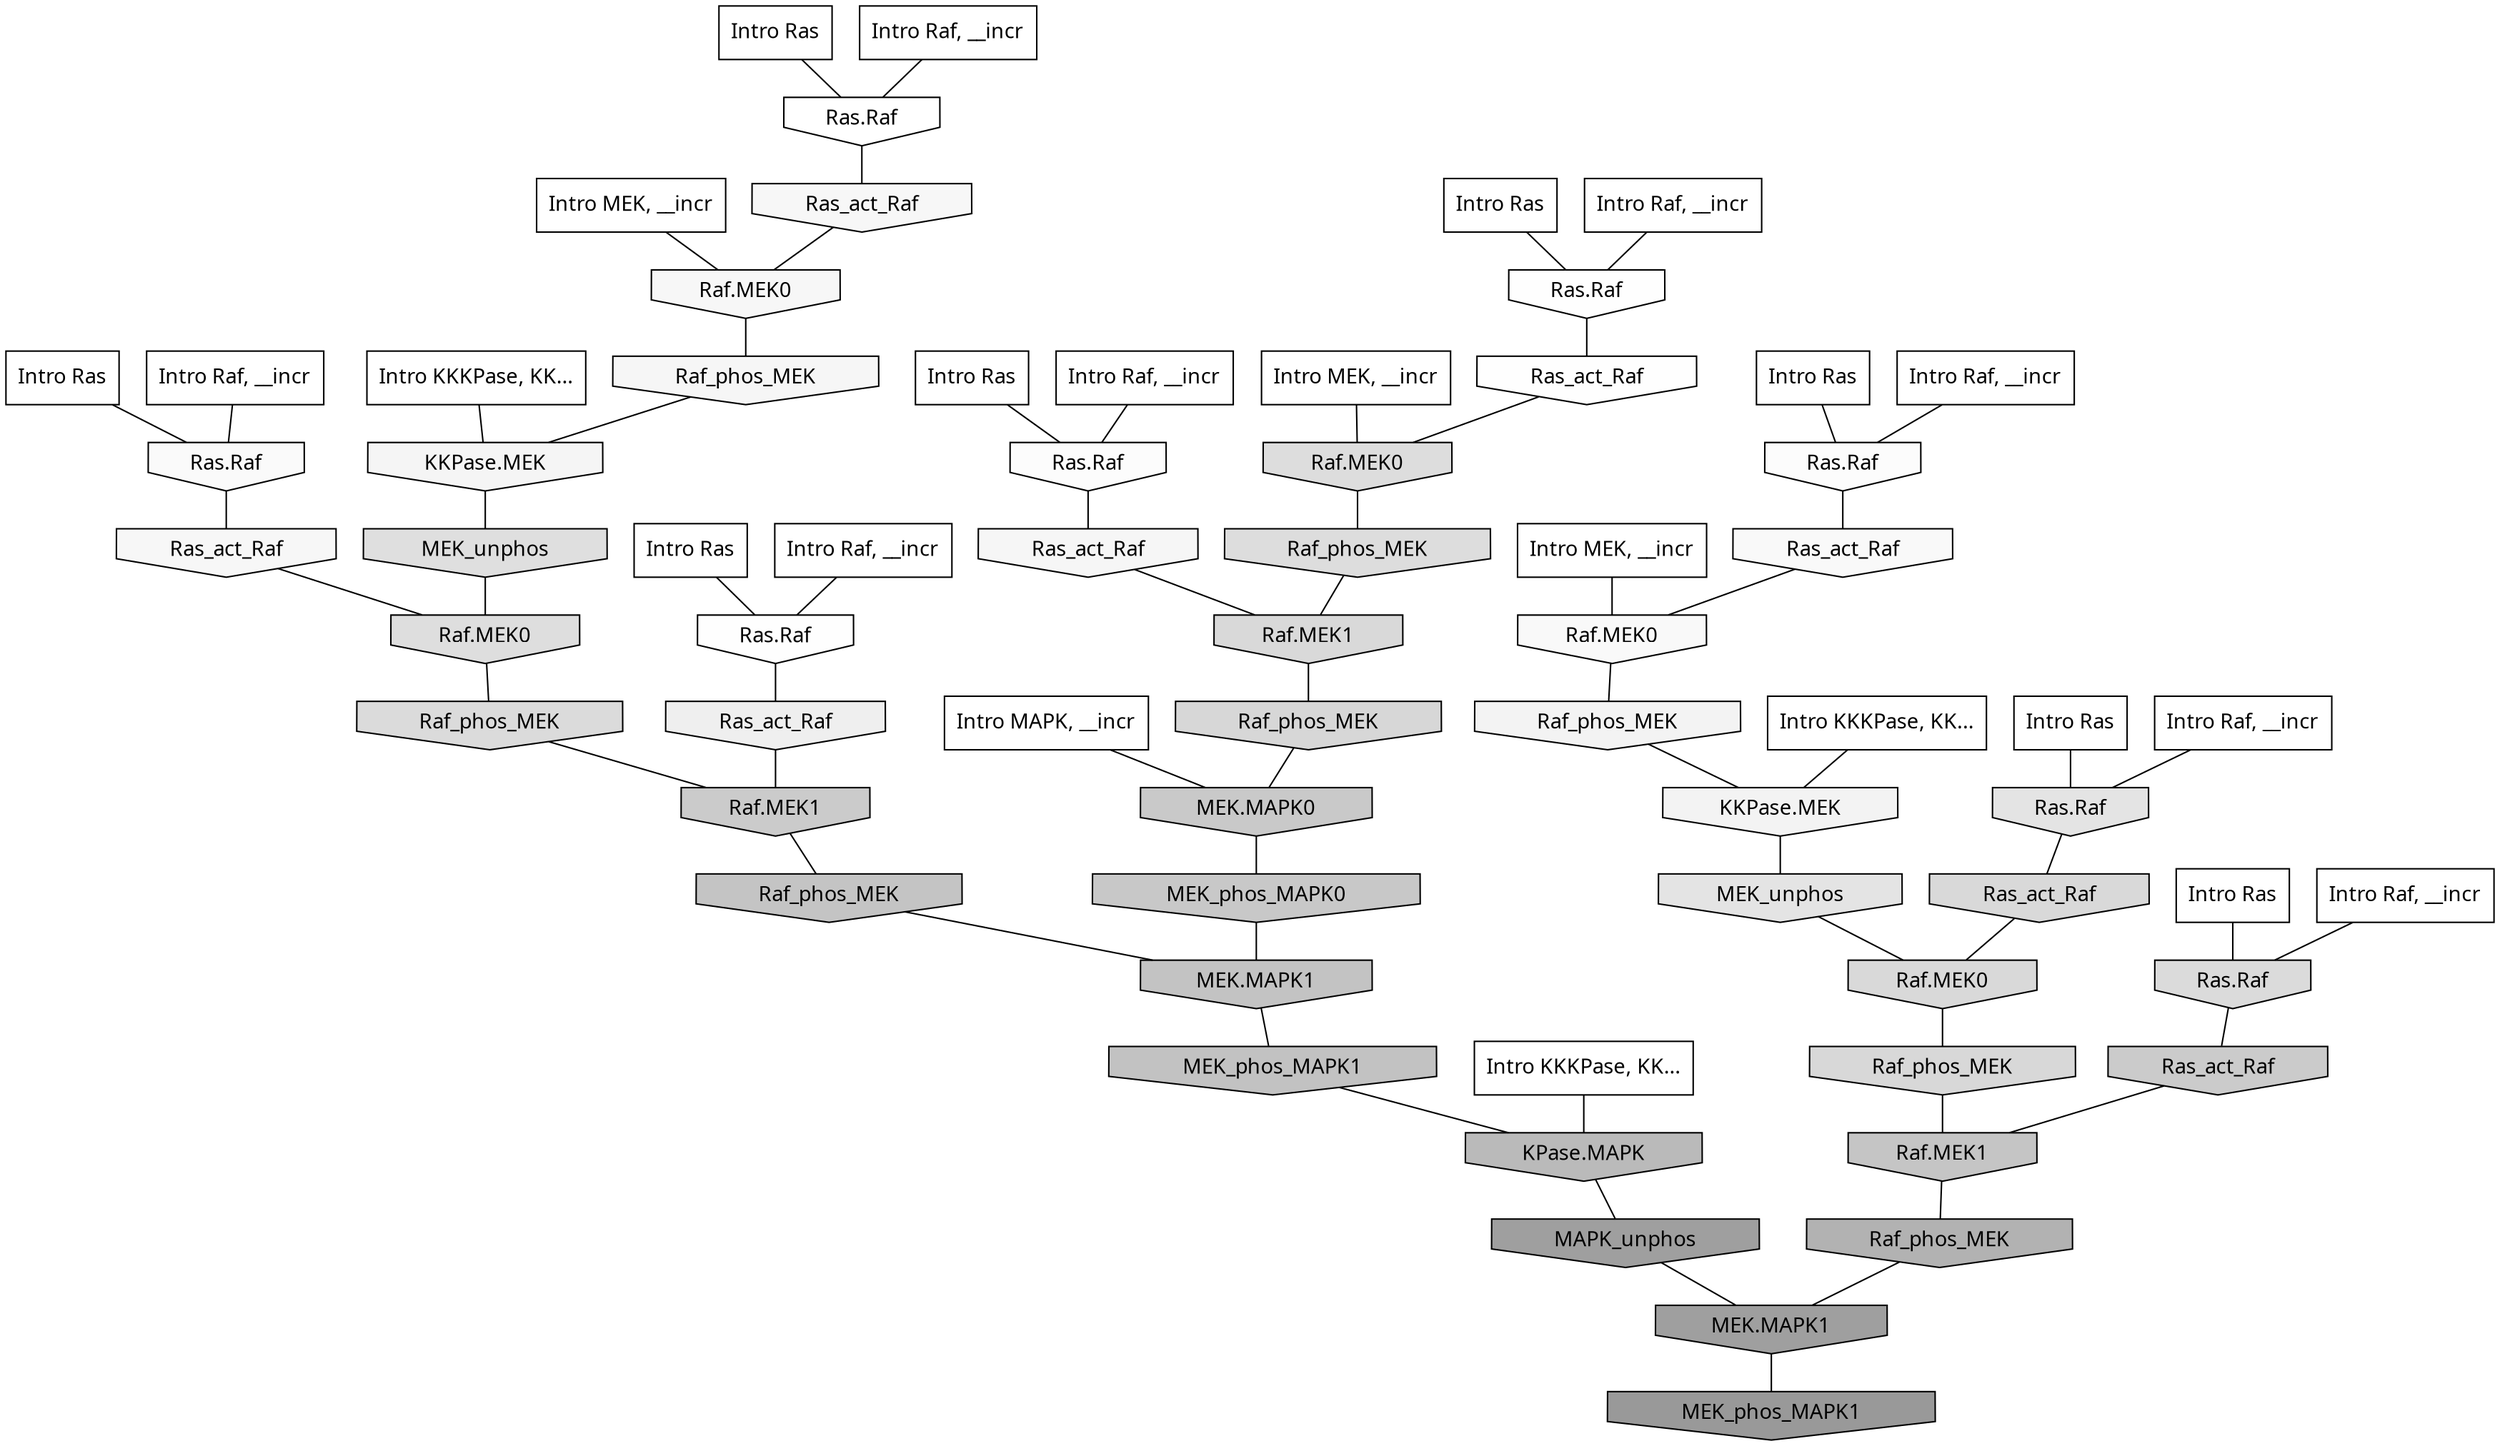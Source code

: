 digraph G{
  rankdir="TB";
  ranksep=0.30;
  node [fontname="CMU Serif"];
  edge [fontname="CMU Serif"];
  
  2 [label="Intro Ras", shape=rectangle, style=filled, fillcolor="0.000 0.000 1.000"]
  
  4 [label="Intro Ras", shape=rectangle, style=filled, fillcolor="0.000 0.000 1.000"]
  
  7 [label="Intro Ras", shape=rectangle, style=filled, fillcolor="0.000 0.000 1.000"]
  
  26 [label="Intro Ras", shape=rectangle, style=filled, fillcolor="0.000 0.000 1.000"]
  
  27 [label="Intro Ras", shape=rectangle, style=filled, fillcolor="0.000 0.000 1.000"]
  
  58 [label="Intro Ras", shape=rectangle, style=filled, fillcolor="0.000 0.000 1.000"]
  
  68 [label="Intro Ras", shape=rectangle, style=filled, fillcolor="0.000 0.000 1.000"]
  
  92 [label="Intro Ras", shape=rectangle, style=filled, fillcolor="0.000 0.000 1.000"]
  
  145 [label="Intro Raf, __incr", shape=rectangle, style=filled, fillcolor="0.000 0.000 1.000"]
  
  206 [label="Intro Raf, __incr", shape=rectangle, style=filled, fillcolor="0.000 0.000 1.000"]
  
  411 [label="Intro Raf, __incr", shape=rectangle, style=filled, fillcolor="0.000 0.000 1.000"]
  
  486 [label="Intro Raf, __incr", shape=rectangle, style=filled, fillcolor="0.000 0.000 1.000"]
  
  625 [label="Intro Raf, __incr", shape=rectangle, style=filled, fillcolor="0.000 0.000 1.000"]
  
  864 [label="Intro Raf, __incr", shape=rectangle, style=filled, fillcolor="0.000 0.000 1.000"]
  
  942 [label="Intro Raf, __incr", shape=rectangle, style=filled, fillcolor="0.000 0.000 1.000"]
  
  1075 [label="Intro Raf, __incr", shape=rectangle, style=filled, fillcolor="0.000 0.000 1.000"]
  
  1164 [label="Intro MEK, __incr", shape=rectangle, style=filled, fillcolor="0.000 0.000 1.000"]
  
  1283 [label="Intro MEK, __incr", shape=rectangle, style=filled, fillcolor="0.000 0.000 1.000"]
  
  1993 [label="Intro MEK, __incr", shape=rectangle, style=filled, fillcolor="0.000 0.000 1.000"]
  
  2335 [label="Intro MAPK, __incr", shape=rectangle, style=filled, fillcolor="0.000 0.000 1.000"]
  
  3127 [label="Intro KKKPase, KK...", shape=rectangle, style=filled, fillcolor="0.000 0.000 1.000"]
  
  3153 [label="Intro KKKPase, KK...", shape=rectangle, style=filled, fillcolor="0.000 0.000 1.000"]
  
  3193 [label="Intro KKKPase, KK...", shape=rectangle, style=filled, fillcolor="0.000 0.000 1.000"]
  
  3263 [label="Ras.Raf", shape=invhouse, style=filled, fillcolor="0.000 0.000 1.000"]
  
  3353 [label="Ras.Raf", shape=invhouse, style=filled, fillcolor="0.000 0.000 0.996"]
  
  3356 [label="Ras_act_Raf", shape=invhouse, style=filled, fillcolor="0.000 0.000 0.995"]
  
  3374 [label="Ras.Raf", shape=invhouse, style=filled, fillcolor="0.000 0.000 0.994"]
  
  3434 [label="Ras.Raf", shape=invhouse, style=filled, fillcolor="0.000 0.000 0.987"]
  
  3478 [label="Ras.Raf", shape=invhouse, style=filled, fillcolor="0.000 0.000 0.985"]
  
  3562 [label="Ras.Raf", shape=invhouse, style=filled, fillcolor="0.000 0.000 0.977"]
  
  3601 [label="Ras_act_Raf", shape=invhouse, style=filled, fillcolor="0.000 0.000 0.975"]
  
  3604 [label="Raf.MEK0", shape=invhouse, style=filled, fillcolor="0.000 0.000 0.975"]
  
  3715 [label="Ras_act_Raf", shape=invhouse, style=filled, fillcolor="0.000 0.000 0.967"]
  
  3718 [label="Raf.MEK0", shape=invhouse, style=filled, fillcolor="0.000 0.000 0.967"]
  
  3738 [label="Ras_act_Raf", shape=invhouse, style=filled, fillcolor="0.000 0.000 0.967"]
  
  3797 [label="Raf_phos_MEK", shape=invhouse, style=filled, fillcolor="0.000 0.000 0.964"]
  
  3836 [label="Ras_act_Raf", shape=invhouse, style=filled, fillcolor="0.000 0.000 0.962"]
  
  3887 [label="KKPase.MEK", shape=invhouse, style=filled, fillcolor="0.000 0.000 0.960"]
  
  4116 [label="Raf_phos_MEK", shape=invhouse, style=filled, fillcolor="0.000 0.000 0.952"]
  
  4137 [label="KKPase.MEK", shape=invhouse, style=filled, fillcolor="0.000 0.000 0.951"]
  
  4494 [label="Ras_act_Raf", shape=invhouse, style=filled, fillcolor="0.000 0.000 0.937"]
  
  5707 [label="Ras.Raf", shape=invhouse, style=filled, fillcolor="0.000 0.000 0.894"]
  
  5801 [label="MEK_unphos", shape=invhouse, style=filled, fillcolor="0.000 0.000 0.891"]
  
  6421 [label="MEK_unphos", shape=invhouse, style=filled, fillcolor="0.000 0.000 0.874"]
  
  6670 [label="Raf.MEK0", shape=invhouse, style=filled, fillcolor="0.000 0.000 0.868"]
  
  6717 [label="Raf.MEK0", shape=invhouse, style=filled, fillcolor="0.000 0.000 0.867"]
  
  6835 [label="Raf_phos_MEK", shape=invhouse, style=filled, fillcolor="0.000 0.000 0.864"]
  
  7226 [label="Ras.Raf", shape=invhouse, style=filled, fillcolor="0.000 0.000 0.856"]
  
  7258 [label="Raf_phos_MEK", shape=invhouse, style=filled, fillcolor="0.000 0.000 0.856"]
  
  7504 [label="Raf.MEK1", shape=invhouse, style=filled, fillcolor="0.000 0.000 0.851"]
  
  7529 [label="Ras_act_Raf", shape=invhouse, style=filled, fillcolor="0.000 0.000 0.851"]
  
  7534 [label="Raf.MEK0", shape=invhouse, style=filled, fillcolor="0.000 0.000 0.851"]
  
  7862 [label="Raf_phos_MEK", shape=invhouse, style=filled, fillcolor="0.000 0.000 0.845"]
  
  8041 [label="Raf_phos_MEK", shape=invhouse, style=filled, fillcolor="0.000 0.000 0.841"]
  
  11392 [label="Ras_act_Raf", shape=invhouse, style=filled, fillcolor="0.000 0.000 0.795"]
  
  11488 [label="Raf.MEK1", shape=invhouse, style=filled, fillcolor="0.000 0.000 0.794"]
  
  12227 [label="MEK.MAPK0", shape=invhouse, style=filled, fillcolor="0.000 0.000 0.786"]
  
  12558 [label="MEK_phos_MAPK0", shape=invhouse, style=filled, fillcolor="0.000 0.000 0.783"]
  
  13895 [label="Raf.MEK1", shape=invhouse, style=filled, fillcolor="0.000 0.000 0.771"]
  
  14184 [label="Raf_phos_MEK", shape=invhouse, style=filled, fillcolor="0.000 0.000 0.769"]
  
  14811 [label="MEK.MAPK1", shape=invhouse, style=filled, fillcolor="0.000 0.000 0.764"]
  
  15147 [label="MEK_phos_MAPK1", shape=invhouse, style=filled, fillcolor="0.000 0.000 0.761"]
  
  17531 [label="KPase.MAPK", shape=invhouse, style=filled, fillcolor="0.000 0.000 0.727"]
  
  18799 [label="Raf_phos_MEK", shape=invhouse, style=filled, fillcolor="0.000 0.000 0.697"]
  
  21042 [label="MAPK_unphos", shape=invhouse, style=filled, fillcolor="0.000 0.000 0.624"]
  
  21044 [label="MEK.MAPK1", shape=invhouse, style=filled, fillcolor="0.000 0.000 0.624"]
  
  21620 [label="MEK_phos_MAPK1", shape=invhouse, style=filled, fillcolor="0.000 0.000 0.600"]
  
  
  21044 -> 21620 [dir=none, color="0.000 0.000 0.000"] 
  21042 -> 21044 [dir=none, color="0.000 0.000 0.000"] 
  18799 -> 21044 [dir=none, color="0.000 0.000 0.000"] 
  17531 -> 21042 [dir=none, color="0.000 0.000 0.000"] 
  15147 -> 17531 [dir=none, color="0.000 0.000 0.000"] 
  14811 -> 15147 [dir=none, color="0.000 0.000 0.000"] 
  14184 -> 14811 [dir=none, color="0.000 0.000 0.000"] 
  13895 -> 18799 [dir=none, color="0.000 0.000 0.000"] 
  12558 -> 14811 [dir=none, color="0.000 0.000 0.000"] 
  12227 -> 12558 [dir=none, color="0.000 0.000 0.000"] 
  11488 -> 14184 [dir=none, color="0.000 0.000 0.000"] 
  11392 -> 13895 [dir=none, color="0.000 0.000 0.000"] 
  8041 -> 12227 [dir=none, color="0.000 0.000 0.000"] 
  7862 -> 13895 [dir=none, color="0.000 0.000 0.000"] 
  7534 -> 7862 [dir=none, color="0.000 0.000 0.000"] 
  7529 -> 7534 [dir=none, color="0.000 0.000 0.000"] 
  7504 -> 8041 [dir=none, color="0.000 0.000 0.000"] 
  7258 -> 11488 [dir=none, color="0.000 0.000 0.000"] 
  7226 -> 11392 [dir=none, color="0.000 0.000 0.000"] 
  6835 -> 7504 [dir=none, color="0.000 0.000 0.000"] 
  6717 -> 6835 [dir=none, color="0.000 0.000 0.000"] 
  6670 -> 7258 [dir=none, color="0.000 0.000 0.000"] 
  6421 -> 6670 [dir=none, color="0.000 0.000 0.000"] 
  5801 -> 7534 [dir=none, color="0.000 0.000 0.000"] 
  5707 -> 7529 [dir=none, color="0.000 0.000 0.000"] 
  4494 -> 11488 [dir=none, color="0.000 0.000 0.000"] 
  4137 -> 5801 [dir=none, color="0.000 0.000 0.000"] 
  4116 -> 4137 [dir=none, color="0.000 0.000 0.000"] 
  3887 -> 6421 [dir=none, color="0.000 0.000 0.000"] 
  3836 -> 7504 [dir=none, color="0.000 0.000 0.000"] 
  3797 -> 3887 [dir=none, color="0.000 0.000 0.000"] 
  3738 -> 6670 [dir=none, color="0.000 0.000 0.000"] 
  3718 -> 3797 [dir=none, color="0.000 0.000 0.000"] 
  3715 -> 3718 [dir=none, color="0.000 0.000 0.000"] 
  3604 -> 4116 [dir=none, color="0.000 0.000 0.000"] 
  3601 -> 3604 [dir=none, color="0.000 0.000 0.000"] 
  3562 -> 3738 [dir=none, color="0.000 0.000 0.000"] 
  3478 -> 3601 [dir=none, color="0.000 0.000 0.000"] 
  3434 -> 3836 [dir=none, color="0.000 0.000 0.000"] 
  3374 -> 4494 [dir=none, color="0.000 0.000 0.000"] 
  3356 -> 6717 [dir=none, color="0.000 0.000 0.000"] 
  3353 -> 3356 [dir=none, color="0.000 0.000 0.000"] 
  3263 -> 3715 [dir=none, color="0.000 0.000 0.000"] 
  3193 -> 17531 [dir=none, color="0.000 0.000 0.000"] 
  3153 -> 3887 [dir=none, color="0.000 0.000 0.000"] 
  3127 -> 4137 [dir=none, color="0.000 0.000 0.000"] 
  2335 -> 12227 [dir=none, color="0.000 0.000 0.000"] 
  1993 -> 3604 [dir=none, color="0.000 0.000 0.000"] 
  1283 -> 3718 [dir=none, color="0.000 0.000 0.000"] 
  1164 -> 6717 [dir=none, color="0.000 0.000 0.000"] 
  1075 -> 3478 [dir=none, color="0.000 0.000 0.000"] 
  942 -> 3353 [dir=none, color="0.000 0.000 0.000"] 
  864 -> 3374 [dir=none, color="0.000 0.000 0.000"] 
  625 -> 5707 [dir=none, color="0.000 0.000 0.000"] 
  486 -> 3263 [dir=none, color="0.000 0.000 0.000"] 
  411 -> 3562 [dir=none, color="0.000 0.000 0.000"] 
  206 -> 3434 [dir=none, color="0.000 0.000 0.000"] 
  145 -> 7226 [dir=none, color="0.000 0.000 0.000"] 
  92 -> 7226 [dir=none, color="0.000 0.000 0.000"] 
  68 -> 3478 [dir=none, color="0.000 0.000 0.000"] 
  58 -> 3353 [dir=none, color="0.000 0.000 0.000"] 
  27 -> 3263 [dir=none, color="0.000 0.000 0.000"] 
  26 -> 3434 [dir=none, color="0.000 0.000 0.000"] 
  7 -> 5707 [dir=none, color="0.000 0.000 0.000"] 
  4 -> 3374 [dir=none, color="0.000 0.000 0.000"] 
  2 -> 3562 [dir=none, color="0.000 0.000 0.000"] 
  
  }
